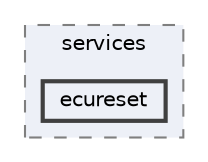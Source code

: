 digraph "ecureset"
{
 // LATEX_PDF_SIZE
  bgcolor="transparent";
  edge [fontname=Helvetica,fontsize=10,labelfontname=Helvetica,labelfontsize=10];
  node [fontname=Helvetica,fontsize=10,shape=box,height=0.2,width=0.4];
  compound=true
  subgraph clusterdir_f83e9958f637a68418d40c06726f5abd {
    graph [ bgcolor="#edf0f7", pencolor="grey50", label="services", fontname=Helvetica,fontsize=10 style="filled,dashed", URL="dir_f83e9958f637a68418d40c06726f5abd.html",tooltip=""]
  dir_61257b2aa4a2aabc34d71aa20aa3140a [label="ecureset", fillcolor="#edf0f7", color="grey25", style="filled,bold", URL="dir_61257b2aa4a2aabc34d71aa20aa3140a.html",tooltip=""];
  }
}
